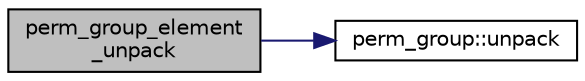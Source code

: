 digraph "perm_group_element_unpack"
{
  edge [fontname="Helvetica",fontsize="10",labelfontname="Helvetica",labelfontsize="10"];
  node [fontname="Helvetica",fontsize="10",shape=record];
  rankdir="LR";
  Node8741 [label="perm_group_element\l_unpack",height=0.2,width=0.4,color="black", fillcolor="grey75", style="filled", fontcolor="black"];
  Node8741 -> Node8742 [color="midnightblue",fontsize="10",style="solid",fontname="Helvetica"];
  Node8742 [label="perm_group::unpack",height=0.2,width=0.4,color="black", fillcolor="white", style="filled",URL="$df/d0a/classperm__group.html#a78c7375293191bb34de69dc54a99e4ff"];
}
